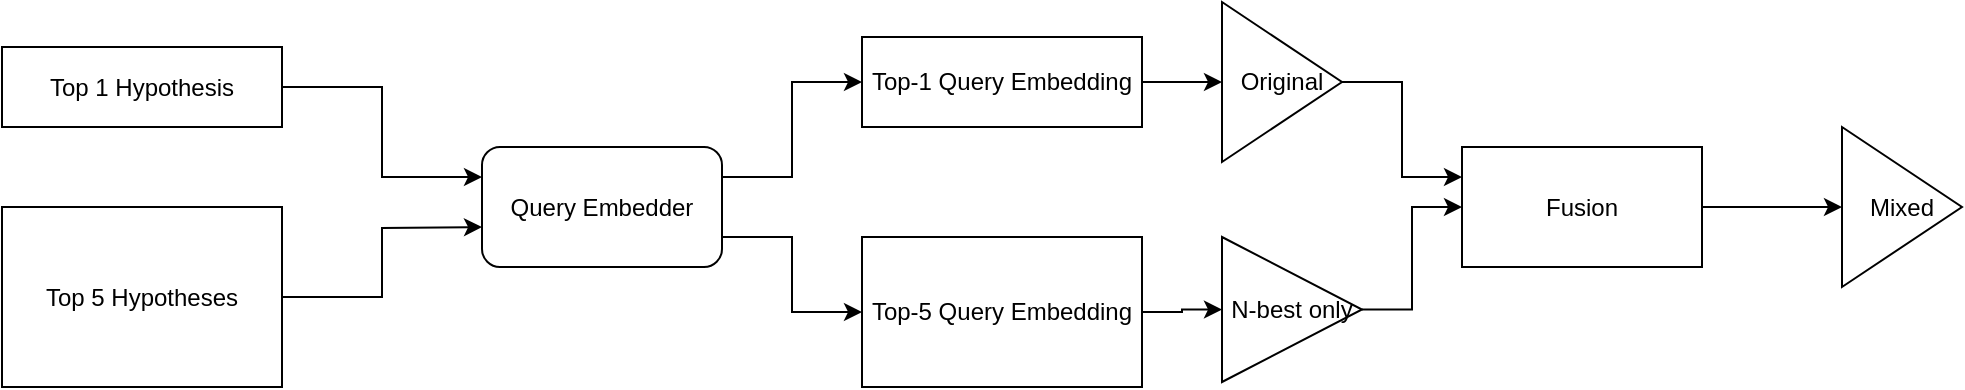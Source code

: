 <mxfile version="13.7.8" type="github"><diagram id="MgJpeyHIjZecuuSLrilR" name="Page-1"><mxGraphModel dx="1298" dy="803" grid="1" gridSize="10" guides="1" tooltips="1" connect="1" arrows="1" fold="1" page="1" pageScale="1" pageWidth="850" pageHeight="1100" math="0" shadow="0"><root><mxCell id="0"/><mxCell id="1" parent="0"/><mxCell id="mK5insQkdaCz2ZFfUAAH-7" style="edgeStyle=orthogonalEdgeStyle;rounded=0;orthogonalLoop=1;jettySize=auto;html=1;exitX=1;exitY=0.5;exitDx=0;exitDy=0;entryX=0;entryY=0.25;entryDx=0;entryDy=0;" edge="1" parent="1" source="mK5insQkdaCz2ZFfUAAH-3" target="mK5insQkdaCz2ZFfUAAH-6"><mxGeometry relative="1" as="geometry"/></mxCell><mxCell id="mK5insQkdaCz2ZFfUAAH-3" value="Top 1 Hypothesis" style="rounded=0;whiteSpace=wrap;html=1;" vertex="1" parent="1"><mxGeometry x="20" y="212.5" width="140" height="40" as="geometry"/></mxCell><mxCell id="mK5insQkdaCz2ZFfUAAH-8" style="edgeStyle=orthogonalEdgeStyle;rounded=0;orthogonalLoop=1;jettySize=auto;html=1;exitX=1;exitY=0.5;exitDx=0;exitDy=0;" edge="1" parent="1" source="mK5insQkdaCz2ZFfUAAH-4"><mxGeometry relative="1" as="geometry"><mxPoint x="260" y="302.5" as="targetPoint"/></mxGeometry></mxCell><mxCell id="mK5insQkdaCz2ZFfUAAH-4" value="&lt;div&gt;Top 5 Hypotheses&lt;/div&gt;" style="rounded=0;whiteSpace=wrap;html=1;" vertex="1" parent="1"><mxGeometry x="20" y="292.5" width="140" height="90" as="geometry"/></mxCell><mxCell id="mK5insQkdaCz2ZFfUAAH-13" style="edgeStyle=orthogonalEdgeStyle;rounded=0;orthogonalLoop=1;jettySize=auto;html=1;exitX=1;exitY=0.5;exitDx=0;exitDy=0;entryX=0;entryY=0.5;entryDx=0;entryDy=0;" edge="1" parent="1" source="mK5insQkdaCz2ZFfUAAH-5" target="mK5insQkdaCz2ZFfUAAH-12"><mxGeometry relative="1" as="geometry"/></mxCell><mxCell id="mK5insQkdaCz2ZFfUAAH-5" value="&lt;div&gt;Top-1 Query Embedding&lt;/div&gt;" style="rounded=0;whiteSpace=wrap;html=1;" vertex="1" parent="1"><mxGeometry x="450" y="207.5" width="140" height="45" as="geometry"/></mxCell><mxCell id="mK5insQkdaCz2ZFfUAAH-10" style="edgeStyle=orthogonalEdgeStyle;rounded=0;orthogonalLoop=1;jettySize=auto;html=1;exitX=1;exitY=0.25;exitDx=0;exitDy=0;entryX=0;entryY=0.5;entryDx=0;entryDy=0;" edge="1" parent="1" source="mK5insQkdaCz2ZFfUAAH-6" target="mK5insQkdaCz2ZFfUAAH-5"><mxGeometry relative="1" as="geometry"/></mxCell><mxCell id="mK5insQkdaCz2ZFfUAAH-11" style="edgeStyle=orthogonalEdgeStyle;rounded=0;orthogonalLoop=1;jettySize=auto;html=1;exitX=1;exitY=0.75;exitDx=0;exitDy=0;entryX=0;entryY=0.5;entryDx=0;entryDy=0;" edge="1" parent="1" source="mK5insQkdaCz2ZFfUAAH-6" target="mK5insQkdaCz2ZFfUAAH-9"><mxGeometry relative="1" as="geometry"/></mxCell><mxCell id="mK5insQkdaCz2ZFfUAAH-6" value="Query Embedder" style="rounded=1;whiteSpace=wrap;html=1;" vertex="1" parent="1"><mxGeometry x="260" y="262.5" width="120" height="60" as="geometry"/></mxCell><mxCell id="mK5insQkdaCz2ZFfUAAH-15" style="edgeStyle=orthogonalEdgeStyle;rounded=0;orthogonalLoop=1;jettySize=auto;html=1;exitX=1;exitY=0.5;exitDx=0;exitDy=0;entryX=0;entryY=0.5;entryDx=0;entryDy=0;" edge="1" parent="1" source="mK5insQkdaCz2ZFfUAAH-9" target="mK5insQkdaCz2ZFfUAAH-14"><mxGeometry relative="1" as="geometry"/></mxCell><mxCell id="mK5insQkdaCz2ZFfUAAH-9" value="&lt;div&gt;Top-5 Query Embedding&lt;/div&gt;" style="rounded=0;whiteSpace=wrap;html=1;" vertex="1" parent="1"><mxGeometry x="450" y="307.5" width="140" height="75" as="geometry"/></mxCell><mxCell id="mK5insQkdaCz2ZFfUAAH-17" style="edgeStyle=orthogonalEdgeStyle;rounded=0;orthogonalLoop=1;jettySize=auto;html=1;exitX=1;exitY=0.5;exitDx=0;exitDy=0;entryX=0;entryY=0.25;entryDx=0;entryDy=0;" edge="1" parent="1" source="mK5insQkdaCz2ZFfUAAH-12" target="mK5insQkdaCz2ZFfUAAH-16"><mxGeometry relative="1" as="geometry"/></mxCell><mxCell id="mK5insQkdaCz2ZFfUAAH-12" value="Original" style="triangle;whiteSpace=wrap;html=1;" vertex="1" parent="1"><mxGeometry x="630" y="190" width="60" height="80" as="geometry"/></mxCell><mxCell id="mK5insQkdaCz2ZFfUAAH-18" style="edgeStyle=orthogonalEdgeStyle;rounded=0;orthogonalLoop=1;jettySize=auto;html=1;exitX=1;exitY=0.5;exitDx=0;exitDy=0;entryX=0;entryY=0.5;entryDx=0;entryDy=0;" edge="1" parent="1" source="mK5insQkdaCz2ZFfUAAH-14" target="mK5insQkdaCz2ZFfUAAH-16"><mxGeometry relative="1" as="geometry"/></mxCell><mxCell id="mK5insQkdaCz2ZFfUAAH-14" value="N-best only" style="triangle;whiteSpace=wrap;html=1;" vertex="1" parent="1"><mxGeometry x="630" y="307.5" width="70" height="72.5" as="geometry"/></mxCell><mxCell id="mK5insQkdaCz2ZFfUAAH-20" style="edgeStyle=orthogonalEdgeStyle;rounded=0;orthogonalLoop=1;jettySize=auto;html=1;exitX=1;exitY=0.5;exitDx=0;exitDy=0;" edge="1" parent="1" source="mK5insQkdaCz2ZFfUAAH-16" target="mK5insQkdaCz2ZFfUAAH-19"><mxGeometry relative="1" as="geometry"/></mxCell><mxCell id="mK5insQkdaCz2ZFfUAAH-16" value="Fusion" style="rounded=0;whiteSpace=wrap;html=1;" vertex="1" parent="1"><mxGeometry x="750" y="262.5" width="120" height="60" as="geometry"/></mxCell><mxCell id="mK5insQkdaCz2ZFfUAAH-19" value="Mixed" style="triangle;whiteSpace=wrap;html=1;" vertex="1" parent="1"><mxGeometry x="940" y="252.5" width="60" height="80" as="geometry"/></mxCell></root></mxGraphModel></diagram></mxfile>